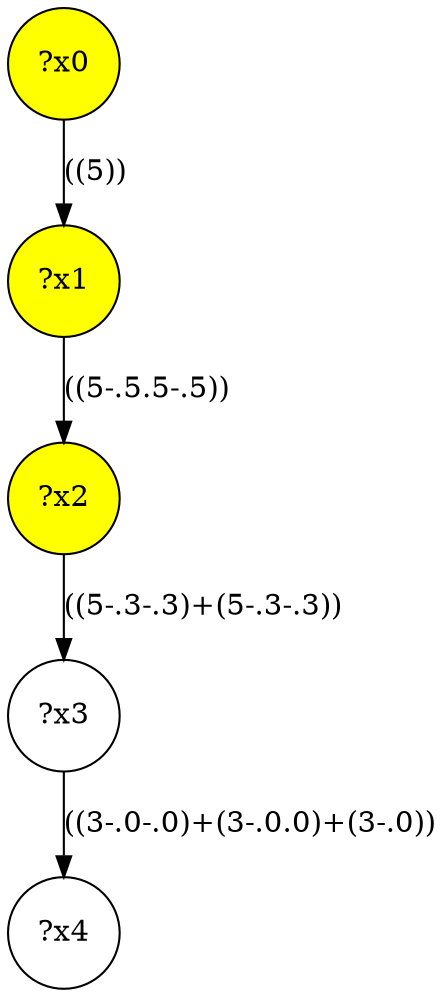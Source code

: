 digraph g {
	x1 [fillcolor="yellow", style="filled," shape=circle, label="?x1"];
	x2 [fillcolor="yellow", style="filled," shape=circle, label="?x2"];
	x0 [fillcolor="yellow", style="filled," shape=circle, label="?x0"];
	x0 -> x1 [label="((5))"];
	x1 -> x2 [label="((5-.5.5-.5))"];
	x3 [shape=circle, label="?x3"];
	x2 -> x3 [label="((5-.3-.3)+(5-.3-.3))"];
	x4 [shape=circle, label="?x4"];
	x3 -> x4 [label="((3-.0-.0)+(3-.0.0)+(3-.0))"];
}

